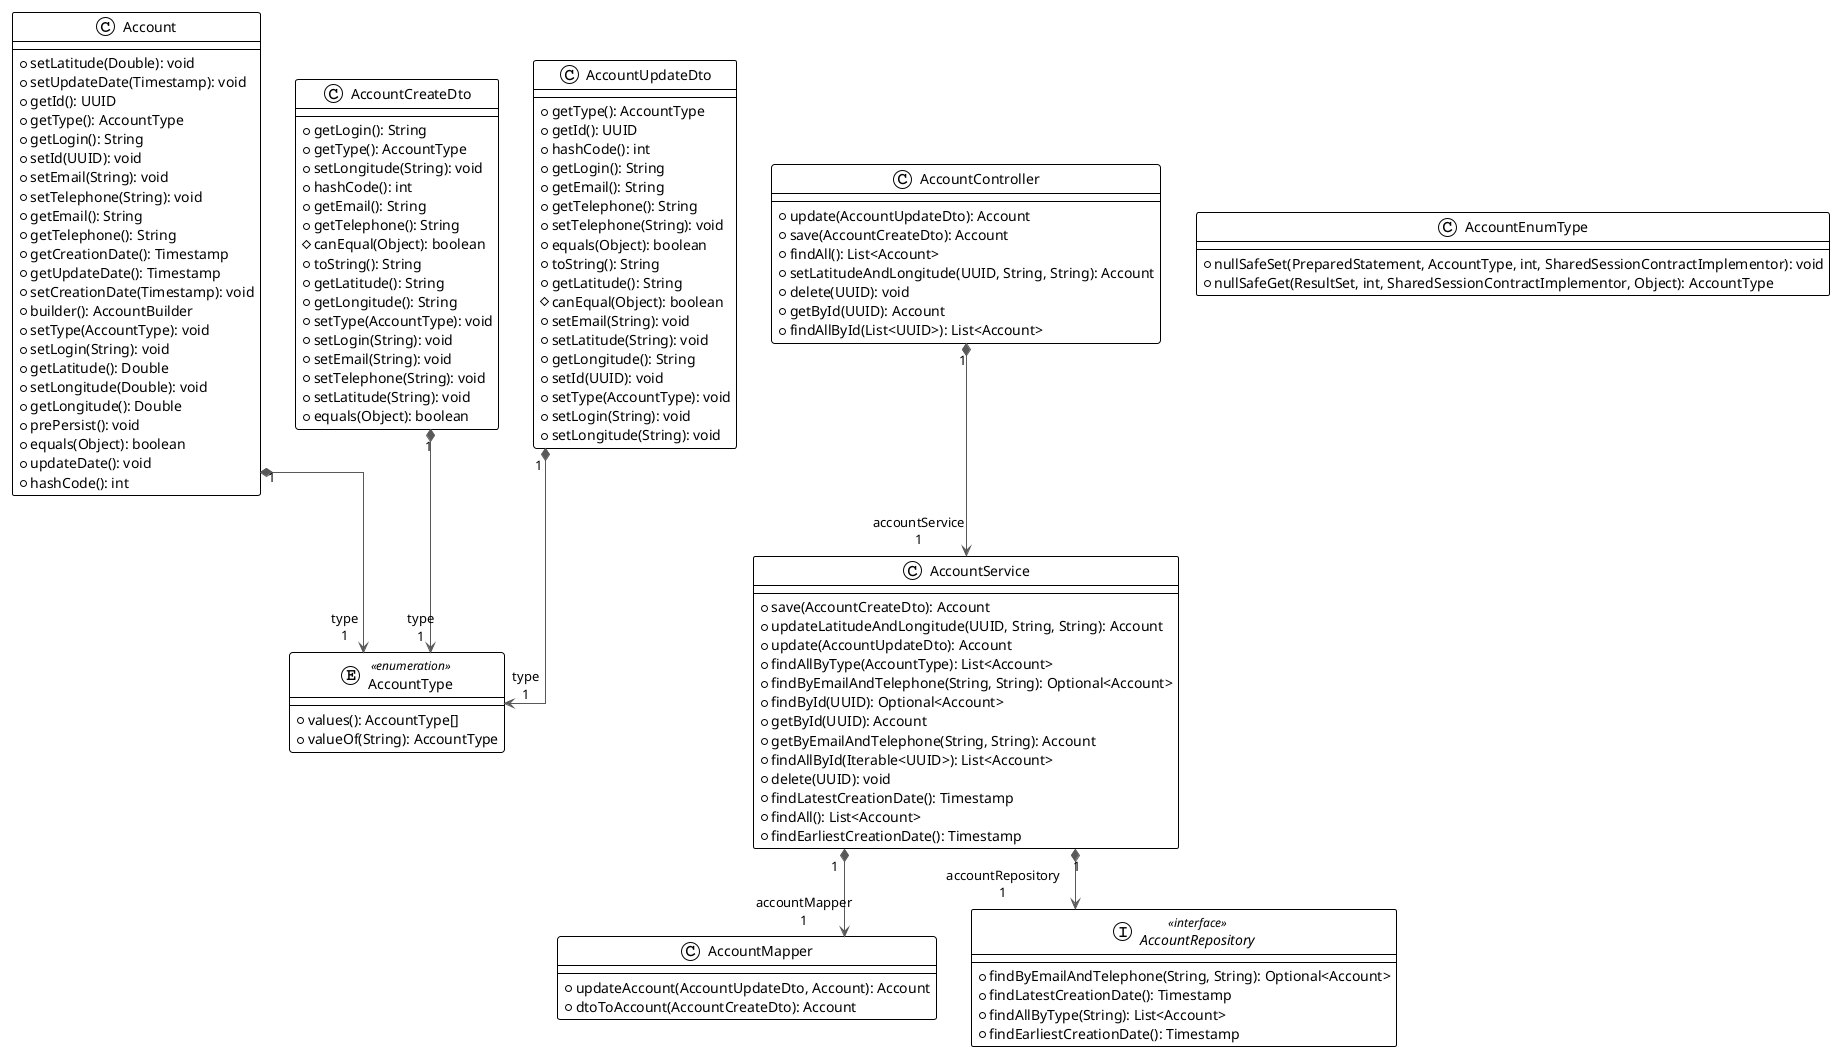@startuml

!theme plain
top to bottom direction
skinparam linetype ortho

class Account {
  + setLatitude(Double): void
  + setUpdateDate(Timestamp): void
  + getId(): UUID
  + getType(): AccountType
  + getLogin(): String
  + setId(UUID): void
  + setEmail(String): void
  + setTelephone(String): void
  + getEmail(): String
  + getTelephone(): String
  + getCreationDate(): Timestamp
  + getUpdateDate(): Timestamp
  + setCreationDate(Timestamp): void
  + builder(): AccountBuilder
  + setType(AccountType): void
  + setLogin(String): void
  + getLatitude(): Double
  + setLongitude(Double): void
  + getLongitude(): Double
  + prePersist(): void
  + equals(Object): boolean
  + updateDate(): void
  + hashCode(): int
}
class AccountController {
  + update(AccountUpdateDto): Account
  + save(AccountCreateDto): Account
  + findAll(): List<Account>
  + setLatitudeAndLongitude(UUID, String, String): Account
  + delete(UUID): void
  + getById(UUID): Account
  + findAllById(List<UUID>): List<Account>
}
class AccountCreateDto {
  + getLogin(): String
  + getType(): AccountType
  + setLongitude(String): void
  + hashCode(): int
  + getEmail(): String
  + getTelephone(): String
  # canEqual(Object): boolean
  + toString(): String
  + getLatitude(): String
  + getLongitude(): String
  + setType(AccountType): void
  + setLogin(String): void
  + setEmail(String): void
  + setTelephone(String): void
  + setLatitude(String): void
  + equals(Object): boolean
}
class AccountEnumType {
  + nullSafeSet(PreparedStatement, AccountType, int, SharedSessionContractImplementor): void
  + nullSafeGet(ResultSet, int, SharedSessionContractImplementor, Object): AccountType
}
class AccountMapper {
  + updateAccount(AccountUpdateDto, Account): Account
  + dtoToAccount(AccountCreateDto): Account
}
interface AccountRepository << interface >> {
  + findByEmailAndTelephone(String, String): Optional<Account>
  + findLatestCreationDate(): Timestamp
  + findAllByType(String): List<Account>
  + findEarliestCreationDate(): Timestamp
}
class AccountService {
  + save(AccountCreateDto): Account
  + updateLatitudeAndLongitude(UUID, String, String): Account
  + update(AccountUpdateDto): Account
  + findAllByType(AccountType): List<Account>
  + findByEmailAndTelephone(String, String): Optional<Account>
  + findById(UUID): Optional<Account>
  + getById(UUID): Account
  + getByEmailAndTelephone(String, String): Account
  + findAllById(Iterable<UUID>): List<Account>
  + delete(UUID): void
  + findLatestCreationDate(): Timestamp
  + findAll(): List<Account>
  + findEarliestCreationDate(): Timestamp
}
enum AccountType << enumeration >> {
  + values(): AccountType[]
  + valueOf(String): AccountType
}
class AccountUpdateDto {
  + getType(): AccountType
  + getId(): UUID
  + hashCode(): int
  + getLogin(): String
  + getEmail(): String
  + getTelephone(): String
  + setTelephone(String): void
  + equals(Object): boolean
  + toString(): String
  + getLatitude(): String
  # canEqual(Object): boolean
  + setEmail(String): void
  + setLatitude(String): void
  + getLongitude(): String
  + setId(UUID): void
  + setType(AccountType): void
  + setLogin(String): void
  + setLongitude(String): void
}

Account           "1" *-[#595959,plain]-> "type\n1" AccountType       
AccountController "1" *-[#595959,plain]-> "accountService\n1" AccountService    
AccountCreateDto  "1" *-[#595959,plain]-> "type\n1" AccountType       
AccountService    "1" *-[#595959,plain]-> "accountMapper\n1" AccountMapper     
AccountService    "1" *-[#595959,plain]-> "accountRepository\n1" AccountRepository 
AccountUpdateDto  "1" *-[#595959,plain]-> "type\n1" AccountType       
@enduml
